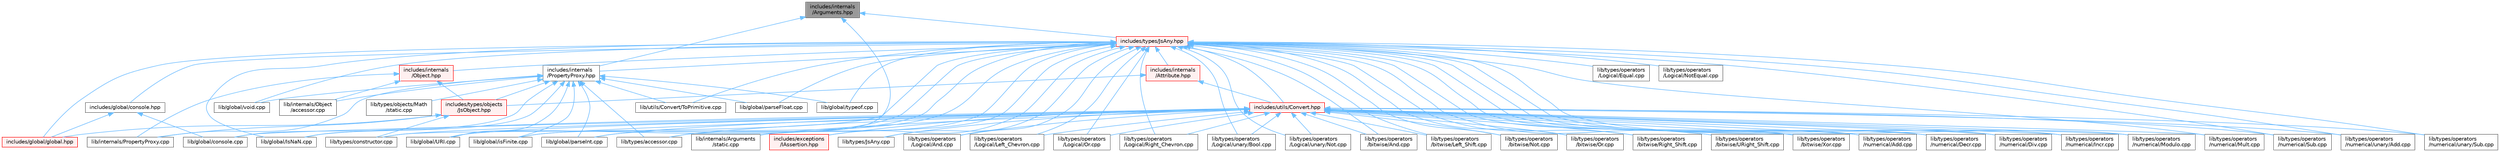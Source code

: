 digraph "includes/internals/Arguments.hpp"
{
 // LATEX_PDF_SIZE
  bgcolor="transparent";
  edge [fontname=Helvetica,fontsize=10,labelfontname=Helvetica,labelfontsize=10];
  node [fontname=Helvetica,fontsize=10,shape=box,height=0.2,width=0.4];
  Node1 [id="Node000001",label="includes/internals\l/Arguments.hpp",height=0.2,width=0.4,color="gray40", fillcolor="grey60", style="filled", fontcolor="black",tooltip=" "];
  Node1 -> Node2 [id="edge1_Node000001_Node000002",dir="back",color="steelblue1",style="solid",tooltip=" "];
  Node2 [id="Node000002",label="includes/internals\l/PropertyProxy.hpp",height=0.2,width=0.4,color="grey40", fillcolor="white", style="filled",URL="$PropertyProxy_8hpp.html",tooltip=" "];
  Node2 -> Node3 [id="edge2_Node000002_Node000003",dir="back",color="steelblue1",style="solid",tooltip=" "];
  Node3 [id="Node000003",label="includes/types/objects\l/JsObject.hpp",height=0.2,width=0.4,color="red", fillcolor="#FFF0F0", style="filled",URL="$JsObject_8hpp.html",tooltip=" "];
  Node3 -> Node6 [id="edge3_Node000003_Node000006",dir="back",color="steelblue1",style="solid",tooltip=" "];
  Node6 [id="Node000006",label="includes/global/global.hpp",height=0.2,width=0.4,color="red", fillcolor="#FFF0F0", style="filled",URL="$global_8hpp.html",tooltip=" "];
  Node3 -> Node23 [id="edge4_Node000003_Node000023",dir="back",color="steelblue1",style="solid",tooltip=" "];
  Node23 [id="Node000023",label="lib/internals/PropertyProxy.cpp",height=0.2,width=0.4,color="grey40", fillcolor="white", style="filled",URL="$PropertyProxy_8cpp.html",tooltip=" "];
  Node3 -> Node24 [id="edge5_Node000003_Node000024",dir="back",color="steelblue1",style="solid",tooltip=" "];
  Node24 [id="Node000024",label="lib/types/constructor.cpp",height=0.2,width=0.4,color="grey40", fillcolor="white", style="filled",URL="$types_2constructor_8cpp.html",tooltip=" "];
  Node2 -> Node30 [id="edge6_Node000002_Node000030",dir="back",color="steelblue1",style="solid",tooltip=" "];
  Node30 [id="Node000030",label="lib/global/IsNaN.cpp",height=0.2,width=0.4,color="grey40", fillcolor="white", style="filled",URL="$IsNaN_8cpp.html",tooltip=" "];
  Node2 -> Node31 [id="edge7_Node000002_Node000031",dir="back",color="steelblue1",style="solid",tooltip=" "];
  Node31 [id="Node000031",label="lib/global/URI.cpp",height=0.2,width=0.4,color="grey40", fillcolor="white", style="filled",URL="$URI_8cpp.html",tooltip=" "];
  Node2 -> Node32 [id="edge8_Node000002_Node000032",dir="back",color="steelblue1",style="solid",tooltip=" "];
  Node32 [id="Node000032",label="lib/global/console.cpp",height=0.2,width=0.4,color="grey40", fillcolor="white", style="filled",URL="$console_8cpp.html",tooltip=" "];
  Node2 -> Node33 [id="edge9_Node000002_Node000033",dir="back",color="steelblue1",style="solid",tooltip=" "];
  Node33 [id="Node000033",label="lib/global/isFinite.cpp",height=0.2,width=0.4,color="grey40", fillcolor="white", style="filled",URL="$isFinite_8cpp.html",tooltip=" "];
  Node2 -> Node34 [id="edge10_Node000002_Node000034",dir="back",color="steelblue1",style="solid",tooltip=" "];
  Node34 [id="Node000034",label="lib/global/parseFloat.cpp",height=0.2,width=0.4,color="grey40", fillcolor="white", style="filled",URL="$parseFloat_8cpp.html",tooltip=" "];
  Node2 -> Node35 [id="edge11_Node000002_Node000035",dir="back",color="steelblue1",style="solid",tooltip=" "];
  Node35 [id="Node000035",label="lib/global/parseInt.cpp",height=0.2,width=0.4,color="grey40", fillcolor="white", style="filled",URL="$parseInt_8cpp.html",tooltip=" "];
  Node2 -> Node36 [id="edge12_Node000002_Node000036",dir="back",color="steelblue1",style="solid",tooltip=" "];
  Node36 [id="Node000036",label="lib/global/typeof.cpp",height=0.2,width=0.4,color="grey40", fillcolor="white", style="filled",URL="$typeof_8cpp.html",tooltip=" "];
  Node2 -> Node37 [id="edge13_Node000002_Node000037",dir="back",color="steelblue1",style="solid",tooltip=" "];
  Node37 [id="Node000037",label="lib/global/void.cpp",height=0.2,width=0.4,color="grey40", fillcolor="white", style="filled",URL="$void_8cpp.html",tooltip=" "];
  Node2 -> Node38 [id="edge14_Node000002_Node000038",dir="back",color="steelblue1",style="solid",tooltip=" "];
  Node38 [id="Node000038",label="lib/internals/Object\l/accessor.cpp",height=0.2,width=0.4,color="grey40", fillcolor="white", style="filled",URL="$internals_2Object_2accessor_8cpp.html",tooltip=" "];
  Node2 -> Node23 [id="edge15_Node000002_Node000023",dir="back",color="steelblue1",style="solid",tooltip=" "];
  Node2 -> Node11 [id="edge16_Node000002_Node000011",dir="back",color="steelblue1",style="solid",tooltip=" "];
  Node11 [id="Node000011",label="lib/types/accessor.cpp",height=0.2,width=0.4,color="grey40", fillcolor="white", style="filled",URL="$types_2accessor_8cpp.html",tooltip=" "];
  Node2 -> Node39 [id="edge17_Node000002_Node000039",dir="back",color="steelblue1",style="solid",tooltip=" "];
  Node39 [id="Node000039",label="lib/types/objects/Math\l/static.cpp",height=0.2,width=0.4,color="grey40", fillcolor="white", style="filled",URL="$types_2objects_2Math_2static_8cpp.html",tooltip=" "];
  Node2 -> Node40 [id="edge18_Node000002_Node000040",dir="back",color="steelblue1",style="solid",tooltip=" "];
  Node40 [id="Node000040",label="lib/utils/Convert/ToPrimitive.cpp",height=0.2,width=0.4,color="grey40", fillcolor="white", style="filled",URL="$ToPrimitive_8cpp.html",tooltip=" "];
  Node1 -> Node41 [id="edge19_Node000001_Node000041",dir="back",color="steelblue1",style="solid",tooltip=" "];
  Node41 [id="Node000041",label="includes/types/JsAny.hpp",height=0.2,width=0.4,color="red", fillcolor="#FFF0F0", style="filled",URL="$JsAny_8hpp.html",tooltip=" "];
  Node41 -> Node42 [id="edge20_Node000041_Node000042",dir="back",color="steelblue1",style="solid",tooltip=" "];
  Node42 [id="Node000042",label="includes/exceptions\l/IAssertion.hpp",height=0.2,width=0.4,color="red", fillcolor="#FFF0F0", style="filled",URL="$IAssertion_8hpp.html",tooltip=" "];
  Node41 -> Node45 [id="edge21_Node000041_Node000045",dir="back",color="steelblue1",style="solid",tooltip=" "];
  Node45 [id="Node000045",label="includes/global/console.hpp",height=0.2,width=0.4,color="grey40", fillcolor="white", style="filled",URL="$console_8hpp.html",tooltip=" "];
  Node45 -> Node6 [id="edge22_Node000045_Node000006",dir="back",color="steelblue1",style="solid",tooltip=" "];
  Node45 -> Node32 [id="edge23_Node000045_Node000032",dir="back",color="steelblue1",style="solid",tooltip=" "];
  Node41 -> Node6 [id="edge24_Node000041_Node000006",dir="back",color="steelblue1",style="solid",tooltip=" "];
  Node41 -> Node46 [id="edge25_Node000041_Node000046",dir="back",color="steelblue1",style="solid",tooltip=" "];
  Node46 [id="Node000046",label="includes/internals\l/Attribute.hpp",height=0.2,width=0.4,color="red", fillcolor="#FFF0F0", style="filled",URL="$Attribute_8hpp.html",tooltip=" "];
  Node46 -> Node3 [id="edge26_Node000046_Node000003",dir="back",color="steelblue1",style="solid",tooltip=" "];
  Node46 -> Node52 [id="edge27_Node000046_Node000052",dir="back",color="steelblue1",style="solid",tooltip=" "];
  Node52 [id="Node000052",label="includes/utils/Convert.hpp",height=0.2,width=0.4,color="red", fillcolor="#FFF0F0", style="filled",URL="$Convert_8hpp.html",tooltip=" "];
  Node52 -> Node42 [id="edge28_Node000052_Node000042",dir="back",color="steelblue1",style="solid",tooltip=" "];
  Node52 -> Node30 [id="edge29_Node000052_Node000030",dir="back",color="steelblue1",style="solid",tooltip=" "];
  Node52 -> Node31 [id="edge30_Node000052_Node000031",dir="back",color="steelblue1",style="solid",tooltip=" "];
  Node52 -> Node32 [id="edge31_Node000052_Node000032",dir="back",color="steelblue1",style="solid",tooltip=" "];
  Node52 -> Node33 [id="edge32_Node000052_Node000033",dir="back",color="steelblue1",style="solid",tooltip=" "];
  Node52 -> Node35 [id="edge33_Node000052_Node000035",dir="back",color="steelblue1",style="solid",tooltip=" "];
  Node52 -> Node10 [id="edge34_Node000052_Node000010",dir="back",color="steelblue1",style="solid",tooltip=" "];
  Node10 [id="Node000010",label="lib/internals/Arguments\l/static.cpp",height=0.2,width=0.4,color="grey40", fillcolor="white", style="filled",URL="$internals_2Arguments_2static_8cpp.html",tooltip=" "];
  Node52 -> Node54 [id="edge35_Node000052_Node000054",dir="back",color="steelblue1",style="solid",tooltip=" "];
  Node54 [id="Node000054",label="lib/types/JsAny.cpp",height=0.2,width=0.4,color="grey40", fillcolor="white", style="filled",URL="$JsAny_8cpp.html",tooltip=" "];
  Node52 -> Node11 [id="edge36_Node000052_Node000011",dir="back",color="steelblue1",style="solid",tooltip=" "];
  Node52 -> Node24 [id="edge37_Node000052_Node000024",dir="back",color="steelblue1",style="solid",tooltip=" "];
  Node52 -> Node57 [id="edge38_Node000052_Node000057",dir="back",color="steelblue1",style="solid",tooltip=" "];
  Node57 [id="Node000057",label="lib/types/operators\l/Logical/And.cpp",height=0.2,width=0.4,color="grey40", fillcolor="white", style="filled",URL="$Logical_2And_8cpp.html",tooltip=" "];
  Node52 -> Node58 [id="edge39_Node000052_Node000058",dir="back",color="steelblue1",style="solid",tooltip=" "];
  Node58 [id="Node000058",label="lib/types/operators\l/Logical/Left_Chevron.cpp",height=0.2,width=0.4,color="grey40", fillcolor="white", style="filled",URL="$Logical_2Left__Chevron_8cpp.html",tooltip=" "];
  Node52 -> Node59 [id="edge40_Node000052_Node000059",dir="back",color="steelblue1",style="solid",tooltip=" "];
  Node59 [id="Node000059",label="lib/types/operators\l/Logical/Or.cpp",height=0.2,width=0.4,color="grey40", fillcolor="white", style="filled",URL="$Logical_2Or_8cpp.html",tooltip=" "];
  Node52 -> Node60 [id="edge41_Node000052_Node000060",dir="back",color="steelblue1",style="solid",tooltip=" "];
  Node60 [id="Node000060",label="lib/types/operators\l/Logical/Right_Chevron.cpp",height=0.2,width=0.4,color="grey40", fillcolor="white", style="filled",URL="$Logical_2Right__Chevron_8cpp.html",tooltip=" "];
  Node52 -> Node61 [id="edge42_Node000052_Node000061",dir="back",color="steelblue1",style="solid",tooltip=" "];
  Node61 [id="Node000061",label="lib/types/operators\l/Logical/unary/Bool.cpp",height=0.2,width=0.4,color="grey40", fillcolor="white", style="filled",URL="$Bool_8cpp.html",tooltip=" "];
  Node52 -> Node62 [id="edge43_Node000052_Node000062",dir="back",color="steelblue1",style="solid",tooltip=" "];
  Node62 [id="Node000062",label="lib/types/operators\l/Logical/unary/Not.cpp",height=0.2,width=0.4,color="grey40", fillcolor="white", style="filled",URL="$Logical_2unary_2Not_8cpp.html",tooltip=" "];
  Node52 -> Node63 [id="edge44_Node000052_Node000063",dir="back",color="steelblue1",style="solid",tooltip=" "];
  Node63 [id="Node000063",label="lib/types/operators\l/bitwise/And.cpp",height=0.2,width=0.4,color="grey40", fillcolor="white", style="filled",URL="$bitwise_2And_8cpp.html",tooltip=" "];
  Node52 -> Node64 [id="edge45_Node000052_Node000064",dir="back",color="steelblue1",style="solid",tooltip=" "];
  Node64 [id="Node000064",label="lib/types/operators\l/bitwise/Left_Shift.cpp",height=0.2,width=0.4,color="grey40", fillcolor="white", style="filled",URL="$Left__Shift_8cpp.html",tooltip=" "];
  Node52 -> Node65 [id="edge46_Node000052_Node000065",dir="back",color="steelblue1",style="solid",tooltip=" "];
  Node65 [id="Node000065",label="lib/types/operators\l/bitwise/Not.cpp",height=0.2,width=0.4,color="grey40", fillcolor="white", style="filled",URL="$bitwise_2Not_8cpp.html",tooltip=" "];
  Node52 -> Node66 [id="edge47_Node000052_Node000066",dir="back",color="steelblue1",style="solid",tooltip=" "];
  Node66 [id="Node000066",label="lib/types/operators\l/bitwise/Or.cpp",height=0.2,width=0.4,color="grey40", fillcolor="white", style="filled",URL="$bitwise_2Or_8cpp.html",tooltip=" "];
  Node52 -> Node67 [id="edge48_Node000052_Node000067",dir="back",color="steelblue1",style="solid",tooltip=" "];
  Node67 [id="Node000067",label="lib/types/operators\l/bitwise/Right_Shift.cpp",height=0.2,width=0.4,color="grey40", fillcolor="white", style="filled",URL="$Right__Shift_8cpp.html",tooltip=" "];
  Node52 -> Node68 [id="edge49_Node000052_Node000068",dir="back",color="steelblue1",style="solid",tooltip=" "];
  Node68 [id="Node000068",label="lib/types/operators\l/bitwise/URight_Shift.cpp",height=0.2,width=0.4,color="grey40", fillcolor="white", style="filled",URL="$URight__Shift_8cpp.html",tooltip=" "];
  Node52 -> Node69 [id="edge50_Node000052_Node000069",dir="back",color="steelblue1",style="solid",tooltip=" "];
  Node69 [id="Node000069",label="lib/types/operators\l/bitwise/Xor.cpp",height=0.2,width=0.4,color="grey40", fillcolor="white", style="filled",URL="$Xor_8cpp.html",tooltip=" "];
  Node52 -> Node70 [id="edge51_Node000052_Node000070",dir="back",color="steelblue1",style="solid",tooltip=" "];
  Node70 [id="Node000070",label="lib/types/operators\l/numerical/Add.cpp",height=0.2,width=0.4,color="grey40", fillcolor="white", style="filled",URL="$Add_8cpp.html",tooltip=" "];
  Node52 -> Node71 [id="edge52_Node000052_Node000071",dir="back",color="steelblue1",style="solid",tooltip=" "];
  Node71 [id="Node000071",label="lib/types/operators\l/numerical/Decr.cpp",height=0.2,width=0.4,color="grey40", fillcolor="white", style="filled",URL="$Decr_8cpp.html",tooltip=" "];
  Node52 -> Node72 [id="edge53_Node000052_Node000072",dir="back",color="steelblue1",style="solid",tooltip=" "];
  Node72 [id="Node000072",label="lib/types/operators\l/numerical/Div.cpp",height=0.2,width=0.4,color="grey40", fillcolor="white", style="filled",URL="$Div_8cpp.html",tooltip=" "];
  Node52 -> Node73 [id="edge54_Node000052_Node000073",dir="back",color="steelblue1",style="solid",tooltip=" "];
  Node73 [id="Node000073",label="lib/types/operators\l/numerical/Incr.cpp",height=0.2,width=0.4,color="grey40", fillcolor="white", style="filled",URL="$Incr_8cpp.html",tooltip=" "];
  Node52 -> Node74 [id="edge55_Node000052_Node000074",dir="back",color="steelblue1",style="solid",tooltip=" "];
  Node74 [id="Node000074",label="lib/types/operators\l/numerical/Modulo.cpp",height=0.2,width=0.4,color="grey40", fillcolor="white", style="filled",URL="$Modulo_8cpp.html",tooltip=" "];
  Node52 -> Node75 [id="edge56_Node000052_Node000075",dir="back",color="steelblue1",style="solid",tooltip=" "];
  Node75 [id="Node000075",label="lib/types/operators\l/numerical/Mult.cpp",height=0.2,width=0.4,color="grey40", fillcolor="white", style="filled",URL="$Mult_8cpp.html",tooltip=" "];
  Node52 -> Node76 [id="edge57_Node000052_Node000076",dir="back",color="steelblue1",style="solid",tooltip=" "];
  Node76 [id="Node000076",label="lib/types/operators\l/numerical/Sub.cpp",height=0.2,width=0.4,color="grey40", fillcolor="white", style="filled",URL="$Sub_8cpp.html",tooltip=" "];
  Node52 -> Node77 [id="edge58_Node000052_Node000077",dir="back",color="steelblue1",style="solid",tooltip=" "];
  Node77 [id="Node000077",label="lib/types/operators\l/numerical/unary/Add.cpp",height=0.2,width=0.4,color="grey40", fillcolor="white", style="filled",URL="$unary_2Add_8cpp.html",tooltip=" "];
  Node52 -> Node78 [id="edge59_Node000052_Node000078",dir="back",color="steelblue1",style="solid",tooltip=" "];
  Node78 [id="Node000078",label="lib/types/operators\l/numerical/unary/Sub.cpp",height=0.2,width=0.4,color="grey40", fillcolor="white", style="filled",URL="$unary_2Sub_8cpp.html",tooltip=" "];
  Node41 -> Node85 [id="edge60_Node000041_Node000085",dir="back",color="steelblue1",style="solid",tooltip=" "];
  Node85 [id="Node000085",label="includes/internals\l/Object.hpp",height=0.2,width=0.4,color="red", fillcolor="#FFF0F0", style="filled",URL="$Object_8hpp.html",tooltip=" "];
  Node85 -> Node3 [id="edge61_Node000085_Node000003",dir="back",color="steelblue1",style="solid",tooltip=" "];
  Node85 -> Node38 [id="edge62_Node000085_Node000038",dir="back",color="steelblue1",style="solid",tooltip=" "];
  Node85 -> Node23 [id="edge63_Node000085_Node000023",dir="back",color="steelblue1",style="solid",tooltip=" "];
  Node41 -> Node2 [id="edge64_Node000041_Node000002",dir="back",color="steelblue1",style="solid",tooltip=" "];
  Node41 -> Node52 [id="edge65_Node000041_Node000052",dir="back",color="steelblue1",style="solid",tooltip=" "];
  Node41 -> Node30 [id="edge66_Node000041_Node000030",dir="back",color="steelblue1",style="solid",tooltip=" "];
  Node41 -> Node31 [id="edge67_Node000041_Node000031",dir="back",color="steelblue1",style="solid",tooltip=" "];
  Node41 -> Node33 [id="edge68_Node000041_Node000033",dir="back",color="steelblue1",style="solid",tooltip=" "];
  Node41 -> Node34 [id="edge69_Node000041_Node000034",dir="back",color="steelblue1",style="solid",tooltip=" "];
  Node41 -> Node35 [id="edge70_Node000041_Node000035",dir="back",color="steelblue1",style="solid",tooltip=" "];
  Node41 -> Node36 [id="edge71_Node000041_Node000036",dir="back",color="steelblue1",style="solid",tooltip=" "];
  Node41 -> Node37 [id="edge72_Node000041_Node000037",dir="back",color="steelblue1",style="solid",tooltip=" "];
  Node41 -> Node10 [id="edge73_Node000041_Node000010",dir="back",color="steelblue1",style="solid",tooltip=" "];
  Node41 -> Node54 [id="edge74_Node000041_Node000054",dir="back",color="steelblue1",style="solid",tooltip=" "];
  Node41 -> Node11 [id="edge75_Node000041_Node000011",dir="back",color="steelblue1",style="solid",tooltip=" "];
  Node41 -> Node24 [id="edge76_Node000041_Node000024",dir="back",color="steelblue1",style="solid",tooltip=" "];
  Node41 -> Node57 [id="edge77_Node000041_Node000057",dir="back",color="steelblue1",style="solid",tooltip=" "];
  Node41 -> Node89 [id="edge78_Node000041_Node000089",dir="back",color="steelblue1",style="solid",tooltip=" "];
  Node89 [id="Node000089",label="lib/types/operators\l/Logical/Equal.cpp",height=0.2,width=0.4,color="grey40", fillcolor="white", style="filled",URL="$Equal_8cpp.html",tooltip=" "];
  Node41 -> Node58 [id="edge79_Node000041_Node000058",dir="back",color="steelblue1",style="solid",tooltip=" "];
  Node41 -> Node90 [id="edge80_Node000041_Node000090",dir="back",color="steelblue1",style="solid",tooltip=" "];
  Node90 [id="Node000090",label="lib/types/operators\l/Logical/NotEqual.cpp",height=0.2,width=0.4,color="grey40", fillcolor="white", style="filled",URL="$NotEqual_8cpp.html",tooltip=" "];
  Node41 -> Node59 [id="edge81_Node000041_Node000059",dir="back",color="steelblue1",style="solid",tooltip=" "];
  Node41 -> Node60 [id="edge82_Node000041_Node000060",dir="back",color="steelblue1",style="solid",tooltip=" "];
  Node41 -> Node61 [id="edge83_Node000041_Node000061",dir="back",color="steelblue1",style="solid",tooltip=" "];
  Node41 -> Node62 [id="edge84_Node000041_Node000062",dir="back",color="steelblue1",style="solid",tooltip=" "];
  Node41 -> Node63 [id="edge85_Node000041_Node000063",dir="back",color="steelblue1",style="solid",tooltip=" "];
  Node41 -> Node64 [id="edge86_Node000041_Node000064",dir="back",color="steelblue1",style="solid",tooltip=" "];
  Node41 -> Node65 [id="edge87_Node000041_Node000065",dir="back",color="steelblue1",style="solid",tooltip=" "];
  Node41 -> Node66 [id="edge88_Node000041_Node000066",dir="back",color="steelblue1",style="solid",tooltip=" "];
  Node41 -> Node67 [id="edge89_Node000041_Node000067",dir="back",color="steelblue1",style="solid",tooltip=" "];
  Node41 -> Node68 [id="edge90_Node000041_Node000068",dir="back",color="steelblue1",style="solid",tooltip=" "];
  Node41 -> Node69 [id="edge91_Node000041_Node000069",dir="back",color="steelblue1",style="solid",tooltip=" "];
  Node41 -> Node70 [id="edge92_Node000041_Node000070",dir="back",color="steelblue1",style="solid",tooltip=" "];
  Node41 -> Node71 [id="edge93_Node000041_Node000071",dir="back",color="steelblue1",style="solid",tooltip=" "];
  Node41 -> Node72 [id="edge94_Node000041_Node000072",dir="back",color="steelblue1",style="solid",tooltip=" "];
  Node41 -> Node73 [id="edge95_Node000041_Node000073",dir="back",color="steelblue1",style="solid",tooltip=" "];
  Node41 -> Node74 [id="edge96_Node000041_Node000074",dir="back",color="steelblue1",style="solid",tooltip=" "];
  Node41 -> Node75 [id="edge97_Node000041_Node000075",dir="back",color="steelblue1",style="solid",tooltip=" "];
  Node41 -> Node76 [id="edge98_Node000041_Node000076",dir="back",color="steelblue1",style="solid",tooltip=" "];
  Node41 -> Node77 [id="edge99_Node000041_Node000077",dir="back",color="steelblue1",style="solid",tooltip=" "];
  Node41 -> Node78 [id="edge100_Node000041_Node000078",dir="back",color="steelblue1",style="solid",tooltip=" "];
  Node41 -> Node40 [id="edge101_Node000041_Node000040",dir="back",color="steelblue1",style="solid",tooltip=" "];
  Node1 -> Node10 [id="edge102_Node000001_Node000010",dir="back",color="steelblue1",style="solid",tooltip=" "];
}
